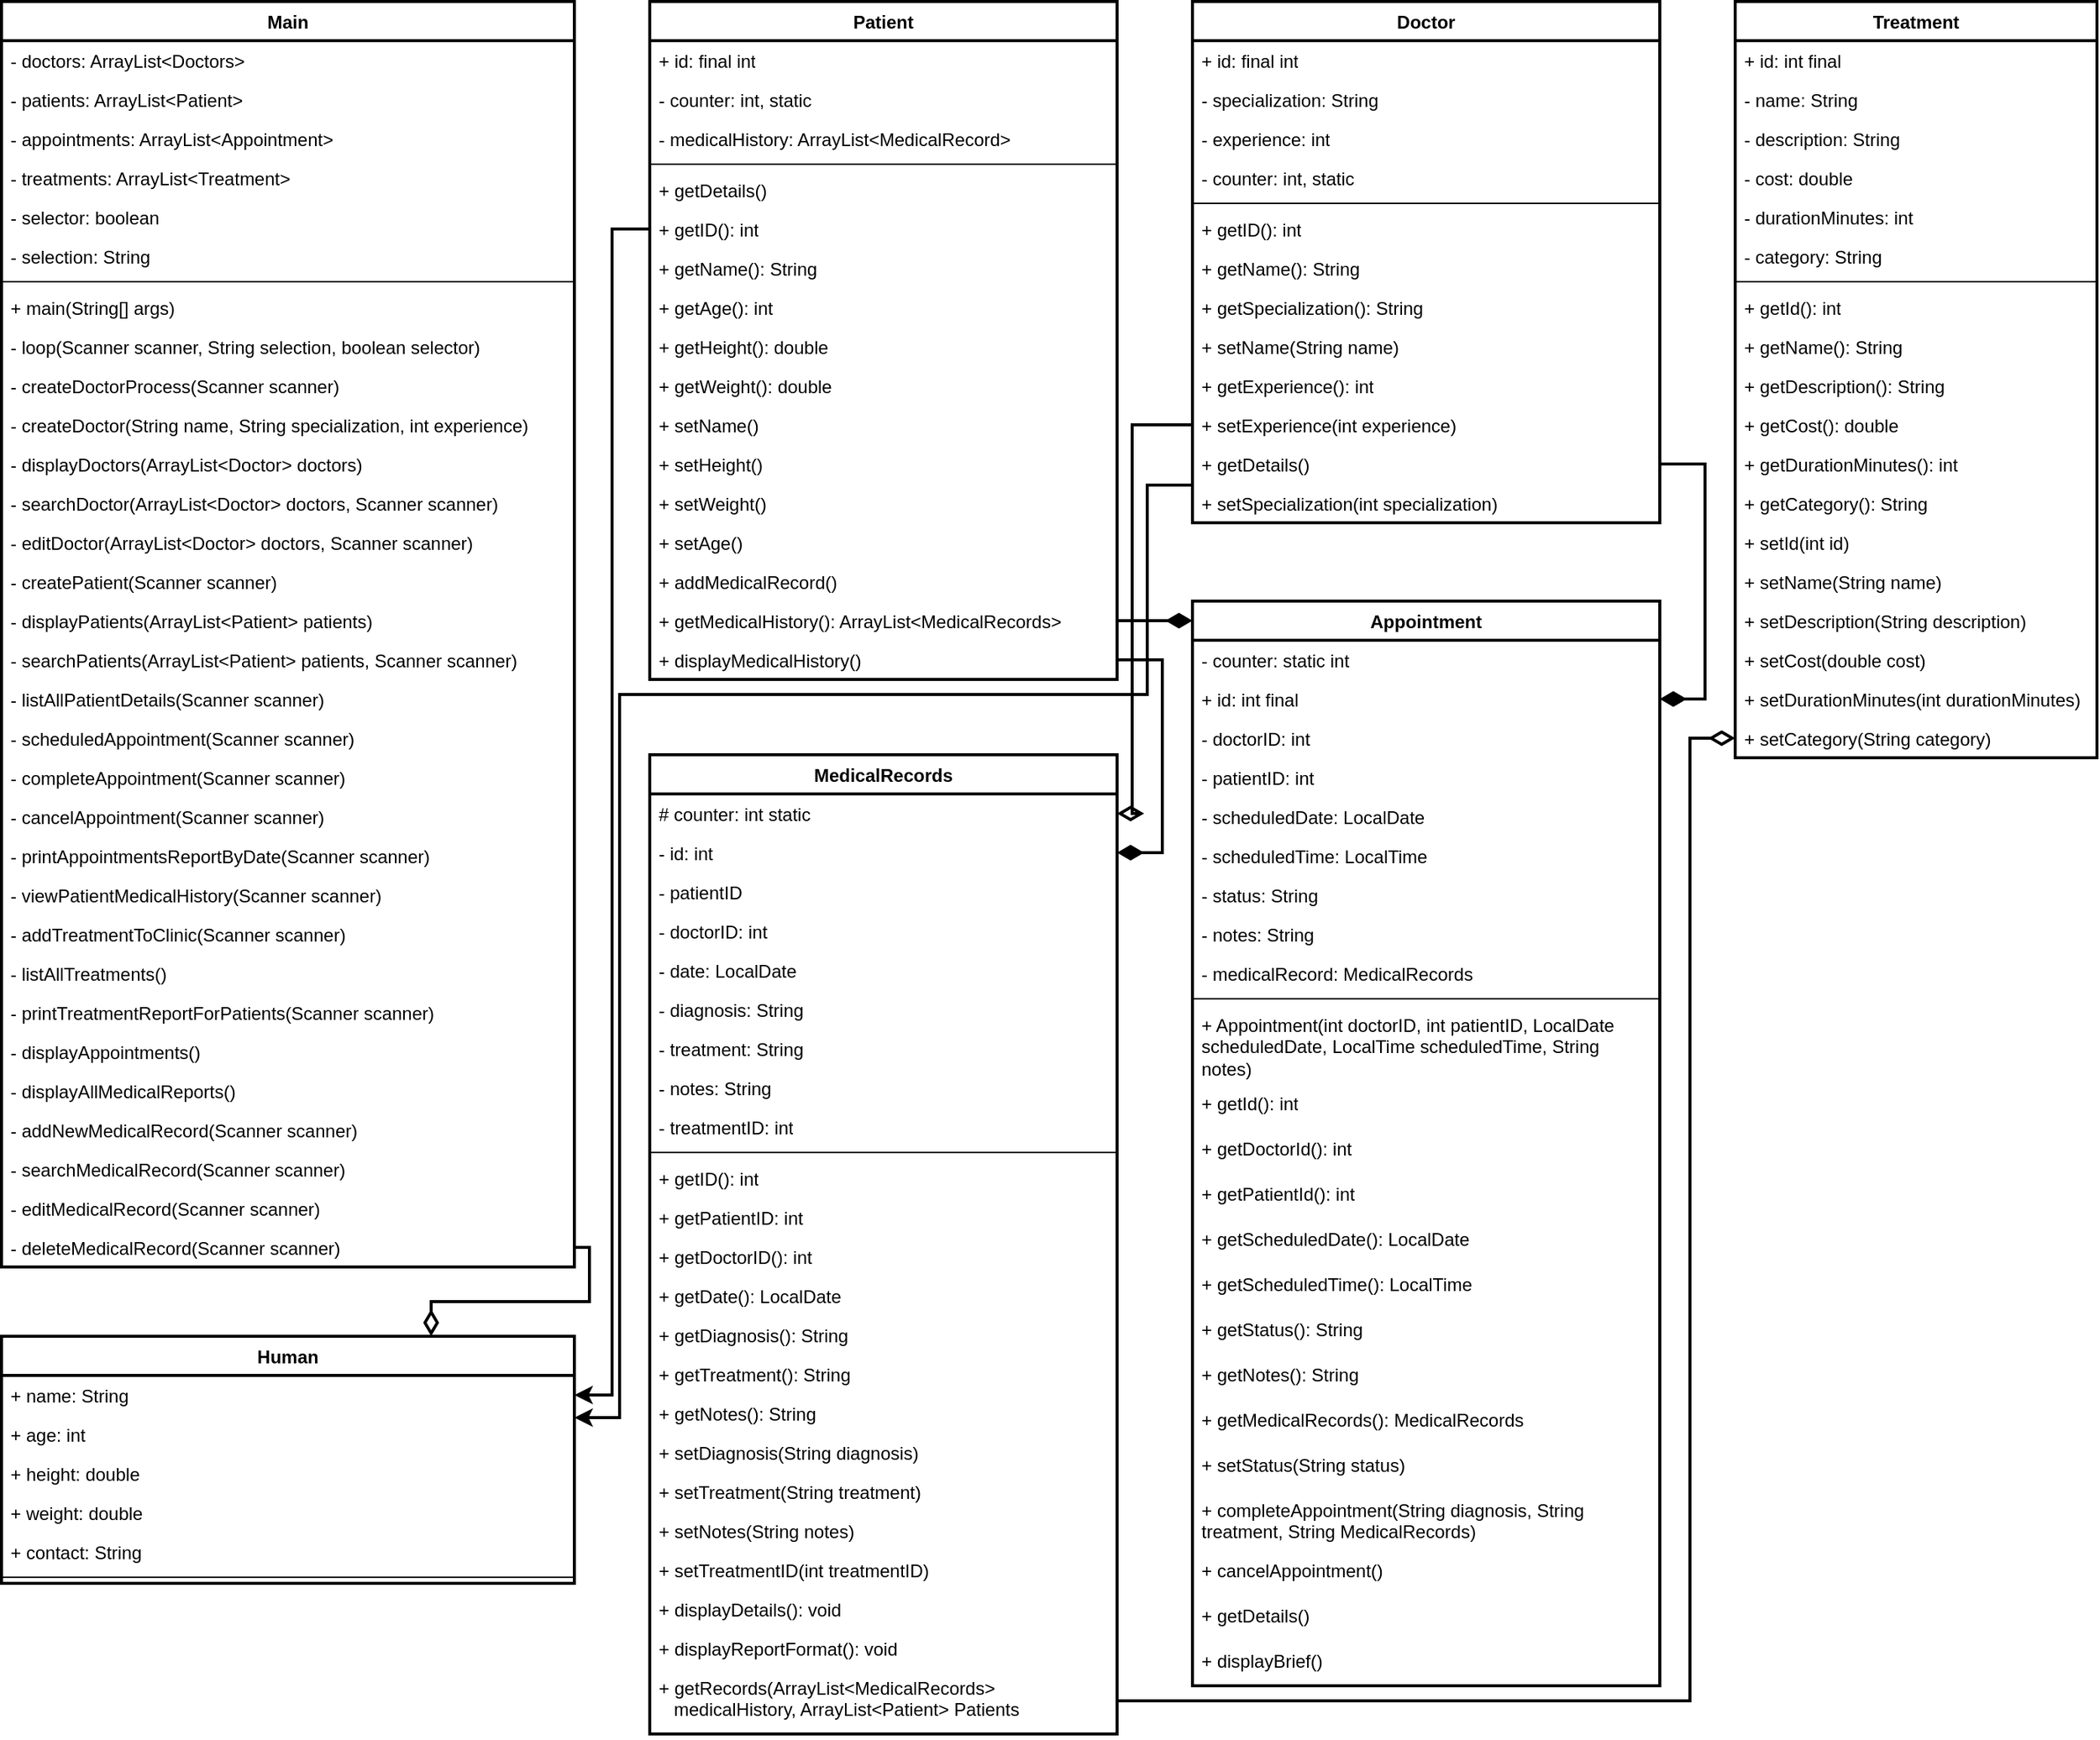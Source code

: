 <mxfile version="28.0.7">
  <diagram name="Page-1" id="2IIkAqDacqkf4X1PiKHr">
    <mxGraphModel dx="1489" dy="811" grid="1" gridSize="10" guides="1" tooltips="1" connect="1" arrows="1" fold="1" page="1" pageScale="1" pageWidth="850" pageHeight="1100" math="0" shadow="0">
      <root>
        <mxCell id="0" />
        <mxCell id="1" parent="0" />
        <mxCell id="scWR4NS5kuOlD3BmfUbe-18" style="edgeStyle=orthogonalEdgeStyle;rounded=0;orthogonalLoop=1;jettySize=auto;html=1;exitX=0.75;exitY=0;exitDx=0;exitDy=0;entryX=1;entryY=0.5;entryDx=0;entryDy=0;endArrow=none;endFill=0;startArrow=diamondThin;startFill=0;startSize=12;strokeWidth=2;" edge="1" parent="1" source="5Q3K0YC-iehawzCBBCJF-5" target="WKwEEJop6eNaG3x7nE1s-63">
          <mxGeometry relative="1" as="geometry">
            <mxPoint x="954.579" y="900" as="targetPoint" />
            <Array as="points">
              <mxPoint x="955" y="913" />
              <mxPoint x="1060" y="913" />
              <mxPoint x="1060" y="877" />
            </Array>
          </mxGeometry>
        </mxCell>
        <mxCell id="5Q3K0YC-iehawzCBBCJF-5" value="Human" style="swimlane;fontStyle=1;align=center;verticalAlign=top;childLayout=stackLayout;horizontal=1;startSize=26;horizontalStack=0;resizeParent=1;resizeParentMax=0;resizeLast=0;collapsible=1;marginBottom=0;whiteSpace=wrap;html=1;strokeWidth=2;" parent="1" vertex="1">
          <mxGeometry x="670" y="936" width="380" height="164" as="geometry" />
        </mxCell>
        <mxCell id="5Q3K0YC-iehawzCBBCJF-6" value="+ name: String" style="text;strokeColor=none;fillColor=none;align=left;verticalAlign=top;spacingLeft=4;spacingRight=4;overflow=hidden;rotatable=0;points=[[0,0.5],[1,0.5]];portConstraint=eastwest;whiteSpace=wrap;html=1;" parent="5Q3K0YC-iehawzCBBCJF-5" vertex="1">
          <mxGeometry y="26" width="380" height="26" as="geometry" />
        </mxCell>
        <mxCell id="5Q3K0YC-iehawzCBBCJF-9" value="+ age: int" style="text;strokeColor=none;fillColor=none;align=left;verticalAlign=top;spacingLeft=4;spacingRight=4;overflow=hidden;rotatable=0;points=[[0,0.5],[1,0.5]];portConstraint=eastwest;whiteSpace=wrap;html=1;" parent="5Q3K0YC-iehawzCBBCJF-5" vertex="1">
          <mxGeometry y="52" width="380" height="26" as="geometry" />
        </mxCell>
        <mxCell id="5Q3K0YC-iehawzCBBCJF-10" value="+ height: double" style="text;strokeColor=none;fillColor=none;align=left;verticalAlign=top;spacingLeft=4;spacingRight=4;overflow=hidden;rotatable=0;points=[[0,0.5],[1,0.5]];portConstraint=eastwest;whiteSpace=wrap;html=1;" parent="5Q3K0YC-iehawzCBBCJF-5" vertex="1">
          <mxGeometry y="78" width="380" height="26" as="geometry" />
        </mxCell>
        <mxCell id="5Q3K0YC-iehawzCBBCJF-11" value="+ weight: double" style="text;strokeColor=none;fillColor=none;align=left;verticalAlign=top;spacingLeft=4;spacingRight=4;overflow=hidden;rotatable=0;points=[[0,0.5],[1,0.5]];portConstraint=eastwest;whiteSpace=wrap;html=1;" parent="5Q3K0YC-iehawzCBBCJF-5" vertex="1">
          <mxGeometry y="104" width="380" height="26" as="geometry" />
        </mxCell>
        <mxCell id="5Q3K0YC-iehawzCBBCJF-12" value="+ contact: String" style="text;strokeColor=none;fillColor=none;align=left;verticalAlign=top;spacingLeft=4;spacingRight=4;overflow=hidden;rotatable=0;points=[[0,0.5],[1,0.5]];portConstraint=eastwest;whiteSpace=wrap;html=1;" parent="5Q3K0YC-iehawzCBBCJF-5" vertex="1">
          <mxGeometry y="130" width="380" height="26" as="geometry" />
        </mxCell>
        <mxCell id="5Q3K0YC-iehawzCBBCJF-7" value="" style="line;strokeWidth=1;fillColor=none;align=left;verticalAlign=middle;spacingTop=-1;spacingLeft=3;spacingRight=3;rotatable=0;labelPosition=right;points=[];portConstraint=eastwest;strokeColor=inherit;" parent="5Q3K0YC-iehawzCBBCJF-5" vertex="1">
          <mxGeometry y="156" width="380" height="8" as="geometry" />
        </mxCell>
        <mxCell id="5Q3K0YC-iehawzCBBCJF-23" value="Patient" style="swimlane;fontStyle=1;align=center;verticalAlign=top;childLayout=stackLayout;horizontal=1;startSize=26;horizontalStack=0;resizeParent=1;resizeParentMax=0;resizeLast=0;collapsible=1;marginBottom=0;whiteSpace=wrap;html=1;strokeWidth=2;" parent="1" vertex="1">
          <mxGeometry x="1100" y="50" width="310" height="450" as="geometry">
            <mxRectangle x="385" y="50" width="80" height="30" as="alternateBounds" />
          </mxGeometry>
        </mxCell>
        <mxCell id="5Q3K0YC-iehawzCBBCJF-24" value="+ id: final int" style="text;strokeColor=none;fillColor=none;align=left;verticalAlign=top;spacingLeft=4;spacingRight=4;overflow=hidden;rotatable=0;points=[[0,0.5],[1,0.5]];portConstraint=eastwest;whiteSpace=wrap;html=1;" parent="5Q3K0YC-iehawzCBBCJF-23" vertex="1">
          <mxGeometry y="26" width="310" height="26" as="geometry" />
        </mxCell>
        <mxCell id="5Q3K0YC-iehawzCBBCJF-27" value="- counter: int, static" style="text;strokeColor=none;fillColor=none;align=left;verticalAlign=top;spacingLeft=4;spacingRight=4;overflow=hidden;rotatable=0;points=[[0,0.5],[1,0.5]];portConstraint=eastwest;whiteSpace=wrap;html=1;" parent="5Q3K0YC-iehawzCBBCJF-23" vertex="1">
          <mxGeometry y="52" width="310" height="26" as="geometry" />
        </mxCell>
        <mxCell id="5Q3K0YC-iehawzCBBCJF-28" value="- medicalHistory: ArrayList&amp;lt;MedicalRecord&amp;gt;" style="text;strokeColor=none;fillColor=none;align=left;verticalAlign=top;spacingLeft=4;spacingRight=4;overflow=hidden;rotatable=0;points=[[0,0.5],[1,0.5]];portConstraint=eastwest;whiteSpace=wrap;html=1;" parent="5Q3K0YC-iehawzCBBCJF-23" vertex="1">
          <mxGeometry y="78" width="310" height="26" as="geometry" />
        </mxCell>
        <mxCell id="5Q3K0YC-iehawzCBBCJF-25" value="" style="line;strokeWidth=1;fillColor=none;align=left;verticalAlign=middle;spacingTop=-1;spacingLeft=3;spacingRight=3;rotatable=0;labelPosition=right;points=[];portConstraint=eastwest;strokeColor=inherit;" parent="5Q3K0YC-iehawzCBBCJF-23" vertex="1">
          <mxGeometry y="104" width="310" height="8" as="geometry" />
        </mxCell>
        <mxCell id="5Q3K0YC-iehawzCBBCJF-26" value="+ getDetails()" style="text;strokeColor=none;fillColor=none;align=left;verticalAlign=top;spacingLeft=4;spacingRight=4;overflow=hidden;rotatable=0;points=[[0,0.5],[1,0.5]];portConstraint=eastwest;whiteSpace=wrap;html=1;" parent="5Q3K0YC-iehawzCBBCJF-23" vertex="1">
          <mxGeometry y="112" width="310" height="26" as="geometry" />
        </mxCell>
        <mxCell id="5Q3K0YC-iehawzCBBCJF-30" value="+ getID(): int" style="text;strokeColor=none;fillColor=none;align=left;verticalAlign=top;spacingLeft=4;spacingRight=4;overflow=hidden;rotatable=0;points=[[0,0.5],[1,0.5]];portConstraint=eastwest;whiteSpace=wrap;html=1;" parent="5Q3K0YC-iehawzCBBCJF-23" vertex="1">
          <mxGeometry y="138" width="310" height="26" as="geometry" />
        </mxCell>
        <mxCell id="5Q3K0YC-iehawzCBBCJF-31" value="+ getName(): String" style="text;strokeColor=none;fillColor=none;align=left;verticalAlign=top;spacingLeft=4;spacingRight=4;overflow=hidden;rotatable=0;points=[[0,0.5],[1,0.5]];portConstraint=eastwest;whiteSpace=wrap;html=1;" parent="5Q3K0YC-iehawzCBBCJF-23" vertex="1">
          <mxGeometry y="164" width="310" height="26" as="geometry" />
        </mxCell>
        <mxCell id="5Q3K0YC-iehawzCBBCJF-32" value="+ getAge(): int" style="text;strokeColor=none;fillColor=none;align=left;verticalAlign=top;spacingLeft=4;spacingRight=4;overflow=hidden;rotatable=0;points=[[0,0.5],[1,0.5]];portConstraint=eastwest;whiteSpace=wrap;html=1;" parent="5Q3K0YC-iehawzCBBCJF-23" vertex="1">
          <mxGeometry y="190" width="310" height="26" as="geometry" />
        </mxCell>
        <mxCell id="5Q3K0YC-iehawzCBBCJF-33" value="+ getHeight(): double" style="text;strokeColor=none;fillColor=none;align=left;verticalAlign=top;spacingLeft=4;spacingRight=4;overflow=hidden;rotatable=0;points=[[0,0.5],[1,0.5]];portConstraint=eastwest;whiteSpace=wrap;html=1;" parent="5Q3K0YC-iehawzCBBCJF-23" vertex="1">
          <mxGeometry y="216" width="310" height="26" as="geometry" />
        </mxCell>
        <mxCell id="5Q3K0YC-iehawzCBBCJF-34" value="+ getWeight(): double" style="text;strokeColor=none;fillColor=none;align=left;verticalAlign=top;spacingLeft=4;spacingRight=4;overflow=hidden;rotatable=0;points=[[0,0.5],[1,0.5]];portConstraint=eastwest;whiteSpace=wrap;html=1;" parent="5Q3K0YC-iehawzCBBCJF-23" vertex="1">
          <mxGeometry y="242" width="310" height="26" as="geometry" />
        </mxCell>
        <mxCell id="5Q3K0YC-iehawzCBBCJF-35" value="+ setName()" style="text;strokeColor=none;fillColor=none;align=left;verticalAlign=top;spacingLeft=4;spacingRight=4;overflow=hidden;rotatable=0;points=[[0,0.5],[1,0.5]];portConstraint=eastwest;whiteSpace=wrap;html=1;" parent="5Q3K0YC-iehawzCBBCJF-23" vertex="1">
          <mxGeometry y="268" width="310" height="26" as="geometry" />
        </mxCell>
        <mxCell id="5Q3K0YC-iehawzCBBCJF-36" value="+ setHeight()" style="text;strokeColor=none;fillColor=none;align=left;verticalAlign=top;spacingLeft=4;spacingRight=4;overflow=hidden;rotatable=0;points=[[0,0.5],[1,0.5]];portConstraint=eastwest;whiteSpace=wrap;html=1;" parent="5Q3K0YC-iehawzCBBCJF-23" vertex="1">
          <mxGeometry y="294" width="310" height="26" as="geometry" />
        </mxCell>
        <mxCell id="5Q3K0YC-iehawzCBBCJF-37" value="+ setWeight()" style="text;strokeColor=none;fillColor=none;align=left;verticalAlign=top;spacingLeft=4;spacingRight=4;overflow=hidden;rotatable=0;points=[[0,0.5],[1,0.5]];portConstraint=eastwest;whiteSpace=wrap;html=1;" parent="5Q3K0YC-iehawzCBBCJF-23" vertex="1">
          <mxGeometry y="320" width="310" height="26" as="geometry" />
        </mxCell>
        <mxCell id="5Q3K0YC-iehawzCBBCJF-38" value="+ setAge()" style="text;strokeColor=none;fillColor=none;align=left;verticalAlign=top;spacingLeft=4;spacingRight=4;overflow=hidden;rotatable=0;points=[[0,0.5],[1,0.5]];portConstraint=eastwest;whiteSpace=wrap;html=1;" parent="5Q3K0YC-iehawzCBBCJF-23" vertex="1">
          <mxGeometry y="346" width="310" height="26" as="geometry" />
        </mxCell>
        <mxCell id="5Q3K0YC-iehawzCBBCJF-39" value="+ addMedicalRecord()" style="text;strokeColor=none;fillColor=none;align=left;verticalAlign=top;spacingLeft=4;spacingRight=4;overflow=hidden;rotatable=0;points=[[0,0.5],[1,0.5]];portConstraint=eastwest;whiteSpace=wrap;html=1;" parent="5Q3K0YC-iehawzCBBCJF-23" vertex="1">
          <mxGeometry y="372" width="310" height="26" as="geometry" />
        </mxCell>
        <mxCell id="5Q3K0YC-iehawzCBBCJF-40" value="+ getMedicalHistory(): ArrayList&amp;lt;MedicalRecords&amp;gt;" style="text;strokeColor=none;fillColor=none;align=left;verticalAlign=top;spacingLeft=4;spacingRight=4;overflow=hidden;rotatable=0;points=[[0,0.5],[1,0.5]];portConstraint=eastwest;whiteSpace=wrap;html=1;" parent="5Q3K0YC-iehawzCBBCJF-23" vertex="1">
          <mxGeometry y="398" width="310" height="26" as="geometry" />
        </mxCell>
        <mxCell id="5Q3K0YC-iehawzCBBCJF-41" value="+ displayMedicalHistory()" style="text;strokeColor=none;fillColor=none;align=left;verticalAlign=top;spacingLeft=4;spacingRight=4;overflow=hidden;rotatable=0;points=[[0,0.5],[1,0.5]];portConstraint=eastwest;whiteSpace=wrap;html=1;" parent="5Q3K0YC-iehawzCBBCJF-23" vertex="1">
          <mxGeometry y="424" width="310" height="26" as="geometry" />
        </mxCell>
        <mxCell id="5Q3K0YC-iehawzCBBCJF-47" value="Treatment" style="swimlane;fontStyle=1;align=center;verticalAlign=top;childLayout=stackLayout;horizontal=1;startSize=26;horizontalStack=0;resizeParent=1;resizeParentMax=0;resizeLast=0;collapsible=1;marginBottom=0;whiteSpace=wrap;html=1;strokeWidth=2;" parent="1" vertex="1">
          <mxGeometry x="1820" y="50" width="240" height="502" as="geometry" />
        </mxCell>
        <mxCell id="5Q3K0YC-iehawzCBBCJF-48" value="+ id: int final" style="text;strokeColor=none;fillColor=none;align=left;verticalAlign=top;spacingLeft=4;spacingRight=4;overflow=hidden;rotatable=0;points=[[0,0.5],[1,0.5]];portConstraint=eastwest;whiteSpace=wrap;html=1;" parent="5Q3K0YC-iehawzCBBCJF-47" vertex="1">
          <mxGeometry y="26" width="240" height="26" as="geometry" />
        </mxCell>
        <mxCell id="5Q3K0YC-iehawzCBBCJF-51" value="- name: String" style="text;strokeColor=none;fillColor=none;align=left;verticalAlign=top;spacingLeft=4;spacingRight=4;overflow=hidden;rotatable=0;points=[[0,0.5],[1,0.5]];portConstraint=eastwest;whiteSpace=wrap;html=1;" parent="5Q3K0YC-iehawzCBBCJF-47" vertex="1">
          <mxGeometry y="52" width="240" height="26" as="geometry" />
        </mxCell>
        <mxCell id="5Q3K0YC-iehawzCBBCJF-52" value="- description: String" style="text;strokeColor=none;fillColor=none;align=left;verticalAlign=top;spacingLeft=4;spacingRight=4;overflow=hidden;rotatable=0;points=[[0,0.5],[1,0.5]];portConstraint=eastwest;whiteSpace=wrap;html=1;" parent="5Q3K0YC-iehawzCBBCJF-47" vertex="1">
          <mxGeometry y="78" width="240" height="26" as="geometry" />
        </mxCell>
        <mxCell id="5Q3K0YC-iehawzCBBCJF-53" value="- cost: double" style="text;strokeColor=none;fillColor=none;align=left;verticalAlign=top;spacingLeft=4;spacingRight=4;overflow=hidden;rotatable=0;points=[[0,0.5],[1,0.5]];portConstraint=eastwest;whiteSpace=wrap;html=1;" parent="5Q3K0YC-iehawzCBBCJF-47" vertex="1">
          <mxGeometry y="104" width="240" height="26" as="geometry" />
        </mxCell>
        <mxCell id="5Q3K0YC-iehawzCBBCJF-54" value="- durationMinutes: int" style="text;strokeColor=none;fillColor=none;align=left;verticalAlign=top;spacingLeft=4;spacingRight=4;overflow=hidden;rotatable=0;points=[[0,0.5],[1,0.5]];portConstraint=eastwest;whiteSpace=wrap;html=1;" parent="5Q3K0YC-iehawzCBBCJF-47" vertex="1">
          <mxGeometry y="130" width="240" height="26" as="geometry" />
        </mxCell>
        <mxCell id="5Q3K0YC-iehawzCBBCJF-55" value="- category: String" style="text;strokeColor=none;fillColor=none;align=left;verticalAlign=top;spacingLeft=4;spacingRight=4;overflow=hidden;rotatable=0;points=[[0,0.5],[1,0.5]];portConstraint=eastwest;whiteSpace=wrap;html=1;" parent="5Q3K0YC-iehawzCBBCJF-47" vertex="1">
          <mxGeometry y="156" width="240" height="26" as="geometry" />
        </mxCell>
        <mxCell id="5Q3K0YC-iehawzCBBCJF-49" value="" style="line;strokeWidth=1;fillColor=none;align=left;verticalAlign=middle;spacingTop=-1;spacingLeft=3;spacingRight=3;rotatable=0;labelPosition=right;points=[];portConstraint=eastwest;strokeColor=inherit;" parent="5Q3K0YC-iehawzCBBCJF-47" vertex="1">
          <mxGeometry y="182" width="240" height="8" as="geometry" />
        </mxCell>
        <mxCell id="5Q3K0YC-iehawzCBBCJF-50" value="+ getId(): int" style="text;strokeColor=none;fillColor=none;align=left;verticalAlign=top;spacingLeft=4;spacingRight=4;overflow=hidden;rotatable=0;points=[[0,0.5],[1,0.5]];portConstraint=eastwest;whiteSpace=wrap;html=1;" parent="5Q3K0YC-iehawzCBBCJF-47" vertex="1">
          <mxGeometry y="190" width="240" height="26" as="geometry" />
        </mxCell>
        <mxCell id="dHJXiVCDqJ1T62AhZlCX-1" value="+ getName(): String" style="text;strokeColor=none;fillColor=none;align=left;verticalAlign=top;spacingLeft=4;spacingRight=4;overflow=hidden;rotatable=0;points=[[0,0.5],[1,0.5]];portConstraint=eastwest;whiteSpace=wrap;html=1;" parent="5Q3K0YC-iehawzCBBCJF-47" vertex="1">
          <mxGeometry y="216" width="240" height="26" as="geometry" />
        </mxCell>
        <mxCell id="dHJXiVCDqJ1T62AhZlCX-2" value="+ getDescription(): String" style="text;strokeColor=none;fillColor=none;align=left;verticalAlign=top;spacingLeft=4;spacingRight=4;overflow=hidden;rotatable=0;points=[[0,0.5],[1,0.5]];portConstraint=eastwest;whiteSpace=wrap;html=1;" parent="5Q3K0YC-iehawzCBBCJF-47" vertex="1">
          <mxGeometry y="242" width="240" height="26" as="geometry" />
        </mxCell>
        <mxCell id="dHJXiVCDqJ1T62AhZlCX-3" value="+ getCost(): double" style="text;strokeColor=none;fillColor=none;align=left;verticalAlign=top;spacingLeft=4;spacingRight=4;overflow=hidden;rotatable=0;points=[[0,0.5],[1,0.5]];portConstraint=eastwest;whiteSpace=wrap;html=1;" parent="5Q3K0YC-iehawzCBBCJF-47" vertex="1">
          <mxGeometry y="268" width="240" height="26" as="geometry" />
        </mxCell>
        <mxCell id="dHJXiVCDqJ1T62AhZlCX-4" value="+ getDurationMinutes(): int" style="text;strokeColor=none;fillColor=none;align=left;verticalAlign=top;spacingLeft=4;spacingRight=4;overflow=hidden;rotatable=0;points=[[0,0.5],[1,0.5]];portConstraint=eastwest;whiteSpace=wrap;html=1;" parent="5Q3K0YC-iehawzCBBCJF-47" vertex="1">
          <mxGeometry y="294" width="240" height="26" as="geometry" />
        </mxCell>
        <mxCell id="dHJXiVCDqJ1T62AhZlCX-5" value="+ getCategory(): String" style="text;strokeColor=none;fillColor=none;align=left;verticalAlign=top;spacingLeft=4;spacingRight=4;overflow=hidden;rotatable=0;points=[[0,0.5],[1,0.5]];portConstraint=eastwest;whiteSpace=wrap;html=1;" parent="5Q3K0YC-iehawzCBBCJF-47" vertex="1">
          <mxGeometry y="320" width="240" height="26" as="geometry" />
        </mxCell>
        <mxCell id="dHJXiVCDqJ1T62AhZlCX-8" value="+ setId(int id)" style="text;strokeColor=none;fillColor=none;align=left;verticalAlign=top;spacingLeft=4;spacingRight=4;overflow=hidden;rotatable=0;points=[[0,0.5],[1,0.5]];portConstraint=eastwest;whiteSpace=wrap;html=1;" parent="5Q3K0YC-iehawzCBBCJF-47" vertex="1">
          <mxGeometry y="346" width="240" height="26" as="geometry" />
        </mxCell>
        <mxCell id="dHJXiVCDqJ1T62AhZlCX-30" value="+ setName(String name)" style="text;strokeColor=none;fillColor=none;align=left;verticalAlign=top;spacingLeft=4;spacingRight=4;overflow=hidden;rotatable=0;points=[[0,0.5],[1,0.5]];portConstraint=eastwest;whiteSpace=wrap;html=1;" parent="5Q3K0YC-iehawzCBBCJF-47" vertex="1">
          <mxGeometry y="372" width="240" height="26" as="geometry" />
        </mxCell>
        <mxCell id="dHJXiVCDqJ1T62AhZlCX-31" value="+ setDescription(String description)" style="text;strokeColor=none;fillColor=none;align=left;verticalAlign=top;spacingLeft=4;spacingRight=4;overflow=hidden;rotatable=0;points=[[0,0.5],[1,0.5]];portConstraint=eastwest;whiteSpace=wrap;html=1;" parent="5Q3K0YC-iehawzCBBCJF-47" vertex="1">
          <mxGeometry y="398" width="240" height="26" as="geometry" />
        </mxCell>
        <mxCell id="dHJXiVCDqJ1T62AhZlCX-32" value="+ setCost(double cost)" style="text;strokeColor=none;fillColor=none;align=left;verticalAlign=top;spacingLeft=4;spacingRight=4;overflow=hidden;rotatable=0;points=[[0,0.5],[1,0.5]];portConstraint=eastwest;whiteSpace=wrap;html=1;" parent="5Q3K0YC-iehawzCBBCJF-47" vertex="1">
          <mxGeometry y="424" width="240" height="26" as="geometry" />
        </mxCell>
        <mxCell id="dHJXiVCDqJ1T62AhZlCX-33" value="+ setDurationMinutes(int durationMinutes)" style="text;strokeColor=none;fillColor=none;align=left;verticalAlign=top;spacingLeft=4;spacingRight=4;overflow=hidden;rotatable=0;points=[[0,0.5],[1,0.5]];portConstraint=eastwest;whiteSpace=wrap;html=1;" parent="5Q3K0YC-iehawzCBBCJF-47" vertex="1">
          <mxGeometry y="450" width="240" height="26" as="geometry" />
        </mxCell>
        <mxCell id="dHJXiVCDqJ1T62AhZlCX-34" value="+ setCategory(String category)" style="text;strokeColor=none;fillColor=none;align=left;verticalAlign=top;spacingLeft=4;spacingRight=4;overflow=hidden;rotatable=0;points=[[0,0.5],[1,0.5]];portConstraint=eastwest;whiteSpace=wrap;html=1;" parent="5Q3K0YC-iehawzCBBCJF-47" vertex="1">
          <mxGeometry y="476" width="240" height="26" as="geometry" />
        </mxCell>
        <mxCell id="dHJXiVCDqJ1T62AhZlCX-15" value="Doctor" style="swimlane;fontStyle=1;align=center;verticalAlign=top;childLayout=stackLayout;horizontal=1;startSize=26;horizontalStack=0;resizeParent=1;resizeParentMax=0;resizeLast=0;collapsible=1;marginBottom=0;whiteSpace=wrap;html=1;strokeWidth=2;" parent="1" vertex="1">
          <mxGeometry x="1460" y="50" width="310" height="346" as="geometry" />
        </mxCell>
        <mxCell id="dHJXiVCDqJ1T62AhZlCX-16" value="+ id: final int" style="text;strokeColor=none;fillColor=none;align=left;verticalAlign=top;spacingLeft=4;spacingRight=4;overflow=hidden;rotatable=0;points=[[0,0.5],[1,0.5]];portConstraint=eastwest;whiteSpace=wrap;html=1;" parent="dHJXiVCDqJ1T62AhZlCX-15" vertex="1">
          <mxGeometry y="26" width="310" height="26" as="geometry" />
        </mxCell>
        <mxCell id="dHJXiVCDqJ1T62AhZlCX-17" value="- specialization: String" style="text;strokeColor=none;fillColor=none;align=left;verticalAlign=top;spacingLeft=4;spacingRight=4;overflow=hidden;rotatable=0;points=[[0,0.5],[1,0.5]];portConstraint=eastwest;whiteSpace=wrap;html=1;" parent="dHJXiVCDqJ1T62AhZlCX-15" vertex="1">
          <mxGeometry y="52" width="310" height="26" as="geometry" />
        </mxCell>
        <mxCell id="dHJXiVCDqJ1T62AhZlCX-18" value="- experience: int" style="text;strokeColor=none;fillColor=none;align=left;verticalAlign=top;spacingLeft=4;spacingRight=4;overflow=hidden;rotatable=0;points=[[0,0.5],[1,0.5]];portConstraint=eastwest;whiteSpace=wrap;html=1;" parent="dHJXiVCDqJ1T62AhZlCX-15" vertex="1">
          <mxGeometry y="78" width="310" height="26" as="geometry" />
        </mxCell>
        <mxCell id="dHJXiVCDqJ1T62AhZlCX-19" value="- counter: int, static" style="text;strokeColor=none;fillColor=none;align=left;verticalAlign=top;spacingLeft=4;spacingRight=4;overflow=hidden;rotatable=0;points=[[0,0.5],[1,0.5]];portConstraint=eastwest;whiteSpace=wrap;html=1;" parent="dHJXiVCDqJ1T62AhZlCX-15" vertex="1">
          <mxGeometry y="104" width="310" height="26" as="geometry" />
        </mxCell>
        <mxCell id="dHJXiVCDqJ1T62AhZlCX-20" value="" style="line;strokeWidth=1;fillColor=none;align=left;verticalAlign=middle;spacingTop=-1;spacingLeft=3;spacingRight=3;rotatable=0;labelPosition=right;points=[];portConstraint=eastwest;strokeColor=inherit;" parent="dHJXiVCDqJ1T62AhZlCX-15" vertex="1">
          <mxGeometry y="130" width="310" height="8" as="geometry" />
        </mxCell>
        <mxCell id="dHJXiVCDqJ1T62AhZlCX-21" value="+ getID(): int" style="text;strokeColor=none;fillColor=none;align=left;verticalAlign=top;spacingLeft=4;spacingRight=4;overflow=hidden;rotatable=0;points=[[0,0.5],[1,0.5]];portConstraint=eastwest;whiteSpace=wrap;html=1;" parent="dHJXiVCDqJ1T62AhZlCX-15" vertex="1">
          <mxGeometry y="138" width="310" height="26" as="geometry" />
        </mxCell>
        <mxCell id="dHJXiVCDqJ1T62AhZlCX-22" value="+ getName(): String" style="text;strokeColor=none;fillColor=none;align=left;verticalAlign=top;spacingLeft=4;spacingRight=4;overflow=hidden;rotatable=0;points=[[0,0.5],[1,0.5]];portConstraint=eastwest;whiteSpace=wrap;html=1;" parent="dHJXiVCDqJ1T62AhZlCX-15" vertex="1">
          <mxGeometry y="164" width="310" height="26" as="geometry" />
        </mxCell>
        <mxCell id="dHJXiVCDqJ1T62AhZlCX-23" value="+ getSpecialization(): String" style="text;strokeColor=none;fillColor=none;align=left;verticalAlign=top;spacingLeft=4;spacingRight=4;overflow=hidden;rotatable=0;points=[[0,0.5],[1,0.5]];portConstraint=eastwest;whiteSpace=wrap;html=1;" parent="dHJXiVCDqJ1T62AhZlCX-15" vertex="1">
          <mxGeometry y="190" width="310" height="26" as="geometry" />
        </mxCell>
        <mxCell id="dHJXiVCDqJ1T62AhZlCX-24" value="+ setName(String name)" style="text;strokeColor=none;fillColor=none;align=left;verticalAlign=top;spacingLeft=4;spacingRight=4;overflow=hidden;rotatable=0;points=[[0,0.5],[1,0.5]];portConstraint=eastwest;whiteSpace=wrap;html=1;" parent="dHJXiVCDqJ1T62AhZlCX-15" vertex="1">
          <mxGeometry y="216" width="310" height="26" as="geometry" />
        </mxCell>
        <mxCell id="dHJXiVCDqJ1T62AhZlCX-25" value="+ getExperience(): int" style="text;strokeColor=none;fillColor=none;align=left;verticalAlign=top;spacingLeft=4;spacingRight=4;overflow=hidden;rotatable=0;points=[[0,0.5],[1,0.5]];portConstraint=eastwest;whiteSpace=wrap;html=1;" parent="dHJXiVCDqJ1T62AhZlCX-15" vertex="1">
          <mxGeometry y="242" width="310" height="26" as="geometry" />
        </mxCell>
        <mxCell id="dHJXiVCDqJ1T62AhZlCX-26" value="+ setExperience(int experience)" style="text;strokeColor=none;fillColor=none;align=left;verticalAlign=top;spacingLeft=4;spacingRight=4;overflow=hidden;rotatable=0;points=[[0,0.5],[1,0.5]];portConstraint=eastwest;whiteSpace=wrap;html=1;" parent="dHJXiVCDqJ1T62AhZlCX-15" vertex="1">
          <mxGeometry y="268" width="310" height="26" as="geometry" />
        </mxCell>
        <mxCell id="dHJXiVCDqJ1T62AhZlCX-27" value="+ getDetails()" style="text;strokeColor=none;fillColor=none;align=left;verticalAlign=top;spacingLeft=4;spacingRight=4;overflow=hidden;rotatable=0;points=[[0,0.5],[1,0.5]];portConstraint=eastwest;whiteSpace=wrap;html=1;" parent="dHJXiVCDqJ1T62AhZlCX-15" vertex="1">
          <mxGeometry y="294" width="310" height="26" as="geometry" />
        </mxCell>
        <mxCell id="dHJXiVCDqJ1T62AhZlCX-29" value="+ setSpecialization(int specialization)" style="text;strokeColor=none;fillColor=none;align=left;verticalAlign=top;spacingLeft=4;spacingRight=4;overflow=hidden;rotatable=0;points=[[0,0.5],[1,0.5]];portConstraint=eastwest;whiteSpace=wrap;html=1;" parent="dHJXiVCDqJ1T62AhZlCX-15" vertex="1">
          <mxGeometry y="320" width="310" height="26" as="geometry" />
        </mxCell>
        <mxCell id="dHJXiVCDqJ1T62AhZlCX-35" value="MedicalRecords" style="swimlane;fontStyle=1;align=center;verticalAlign=top;childLayout=stackLayout;horizontal=1;startSize=26;horizontalStack=0;resizeParent=1;resizeParentMax=0;resizeLast=0;collapsible=1;marginBottom=0;whiteSpace=wrap;html=1;strokeWidth=2;" parent="1" vertex="1">
          <mxGeometry x="1100" y="550" width="310" height="650" as="geometry" />
        </mxCell>
        <mxCell id="dHJXiVCDqJ1T62AhZlCX-36" value="# counter: int static" style="text;strokeColor=none;fillColor=none;align=left;verticalAlign=top;spacingLeft=4;spacingRight=4;overflow=hidden;rotatable=0;points=[[0,0.5],[1,0.5]];portConstraint=eastwest;whiteSpace=wrap;html=1;" parent="dHJXiVCDqJ1T62AhZlCX-35" vertex="1">
          <mxGeometry y="26" width="310" height="26" as="geometry" />
        </mxCell>
        <mxCell id="dHJXiVCDqJ1T62AhZlCX-39" value="- id: int" style="text;strokeColor=none;fillColor=none;align=left;verticalAlign=top;spacingLeft=4;spacingRight=4;overflow=hidden;rotatable=0;points=[[0,0.5],[1,0.5]];portConstraint=eastwest;whiteSpace=wrap;html=1;" parent="dHJXiVCDqJ1T62AhZlCX-35" vertex="1">
          <mxGeometry y="52" width="310" height="26" as="geometry" />
        </mxCell>
        <mxCell id="dHJXiVCDqJ1T62AhZlCX-40" value="- patientID" style="text;strokeColor=none;fillColor=none;align=left;verticalAlign=top;spacingLeft=4;spacingRight=4;overflow=hidden;rotatable=0;points=[[0,0.5],[1,0.5]];portConstraint=eastwest;whiteSpace=wrap;html=1;" parent="dHJXiVCDqJ1T62AhZlCX-35" vertex="1">
          <mxGeometry y="78" width="310" height="26" as="geometry" />
        </mxCell>
        <mxCell id="dHJXiVCDqJ1T62AhZlCX-41" value="- doctorID: int" style="text;strokeColor=none;fillColor=none;align=left;verticalAlign=top;spacingLeft=4;spacingRight=4;overflow=hidden;rotatable=0;points=[[0,0.5],[1,0.5]];portConstraint=eastwest;whiteSpace=wrap;html=1;" parent="dHJXiVCDqJ1T62AhZlCX-35" vertex="1">
          <mxGeometry y="104" width="310" height="26" as="geometry" />
        </mxCell>
        <mxCell id="dHJXiVCDqJ1T62AhZlCX-42" value="- date: LocalDate" style="text;strokeColor=none;fillColor=none;align=left;verticalAlign=top;spacingLeft=4;spacingRight=4;overflow=hidden;rotatable=0;points=[[0,0.5],[1,0.5]];portConstraint=eastwest;whiteSpace=wrap;html=1;" parent="dHJXiVCDqJ1T62AhZlCX-35" vertex="1">
          <mxGeometry y="130" width="310" height="26" as="geometry" />
        </mxCell>
        <mxCell id="dHJXiVCDqJ1T62AhZlCX-43" value="- diagnosis: String" style="text;strokeColor=none;fillColor=none;align=left;verticalAlign=top;spacingLeft=4;spacingRight=4;overflow=hidden;rotatable=0;points=[[0,0.5],[1,0.5]];portConstraint=eastwest;whiteSpace=wrap;html=1;" parent="dHJXiVCDqJ1T62AhZlCX-35" vertex="1">
          <mxGeometry y="156" width="310" height="26" as="geometry" />
        </mxCell>
        <mxCell id="dHJXiVCDqJ1T62AhZlCX-44" value="- treatment: String" style="text;strokeColor=none;fillColor=none;align=left;verticalAlign=top;spacingLeft=4;spacingRight=4;overflow=hidden;rotatable=0;points=[[0,0.5],[1,0.5]];portConstraint=eastwest;whiteSpace=wrap;html=1;" parent="dHJXiVCDqJ1T62AhZlCX-35" vertex="1">
          <mxGeometry y="182" width="310" height="26" as="geometry" />
        </mxCell>
        <mxCell id="dHJXiVCDqJ1T62AhZlCX-45" value="- notes: String" style="text;strokeColor=none;fillColor=none;align=left;verticalAlign=top;spacingLeft=4;spacingRight=4;overflow=hidden;rotatable=0;points=[[0,0.5],[1,0.5]];portConstraint=eastwest;whiteSpace=wrap;html=1;" parent="dHJXiVCDqJ1T62AhZlCX-35" vertex="1">
          <mxGeometry y="208" width="310" height="26" as="geometry" />
        </mxCell>
        <mxCell id="dHJXiVCDqJ1T62AhZlCX-46" value="- treatmentID: int" style="text;strokeColor=none;fillColor=none;align=left;verticalAlign=top;spacingLeft=4;spacingRight=4;overflow=hidden;rotatable=0;points=[[0,0.5],[1,0.5]];portConstraint=eastwest;whiteSpace=wrap;html=1;" parent="dHJXiVCDqJ1T62AhZlCX-35" vertex="1">
          <mxGeometry y="234" width="310" height="26" as="geometry" />
        </mxCell>
        <mxCell id="dHJXiVCDqJ1T62AhZlCX-37" value="" style="line;strokeWidth=1;fillColor=none;align=left;verticalAlign=middle;spacingTop=-1;spacingLeft=3;spacingRight=3;rotatable=0;labelPosition=right;points=[];portConstraint=eastwest;strokeColor=inherit;" parent="dHJXiVCDqJ1T62AhZlCX-35" vertex="1">
          <mxGeometry y="260" width="310" height="8" as="geometry" />
        </mxCell>
        <mxCell id="dHJXiVCDqJ1T62AhZlCX-38" value="+ getID(): int" style="text;strokeColor=none;fillColor=none;align=left;verticalAlign=top;spacingLeft=4;spacingRight=4;overflow=hidden;rotatable=0;points=[[0,0.5],[1,0.5]];portConstraint=eastwest;whiteSpace=wrap;html=1;" parent="dHJXiVCDqJ1T62AhZlCX-35" vertex="1">
          <mxGeometry y="268" width="310" height="26" as="geometry" />
        </mxCell>
        <mxCell id="dHJXiVCDqJ1T62AhZlCX-47" value="+ getPatientID: int" style="text;strokeColor=none;fillColor=none;align=left;verticalAlign=top;spacingLeft=4;spacingRight=4;overflow=hidden;rotatable=0;points=[[0,0.5],[1,0.5]];portConstraint=eastwest;whiteSpace=wrap;html=1;" parent="dHJXiVCDqJ1T62AhZlCX-35" vertex="1">
          <mxGeometry y="294" width="310" height="26" as="geometry" />
        </mxCell>
        <mxCell id="dHJXiVCDqJ1T62AhZlCX-48" value="+ getDoctorID(): int" style="text;strokeColor=none;fillColor=none;align=left;verticalAlign=top;spacingLeft=4;spacingRight=4;overflow=hidden;rotatable=0;points=[[0,0.5],[1,0.5]];portConstraint=eastwest;whiteSpace=wrap;html=1;" parent="dHJXiVCDqJ1T62AhZlCX-35" vertex="1">
          <mxGeometry y="320" width="310" height="26" as="geometry" />
        </mxCell>
        <mxCell id="dHJXiVCDqJ1T62AhZlCX-49" value="+ getDate(): LocalDate" style="text;strokeColor=none;fillColor=none;align=left;verticalAlign=top;spacingLeft=4;spacingRight=4;overflow=hidden;rotatable=0;points=[[0,0.5],[1,0.5]];portConstraint=eastwest;whiteSpace=wrap;html=1;" parent="dHJXiVCDqJ1T62AhZlCX-35" vertex="1">
          <mxGeometry y="346" width="310" height="26" as="geometry" />
        </mxCell>
        <mxCell id="dHJXiVCDqJ1T62AhZlCX-50" value="+ getDiagnosis(): String" style="text;strokeColor=none;fillColor=none;align=left;verticalAlign=top;spacingLeft=4;spacingRight=4;overflow=hidden;rotatable=0;points=[[0,0.5],[1,0.5]];portConstraint=eastwest;whiteSpace=wrap;html=1;" parent="dHJXiVCDqJ1T62AhZlCX-35" vertex="1">
          <mxGeometry y="372" width="310" height="26" as="geometry" />
        </mxCell>
        <mxCell id="dHJXiVCDqJ1T62AhZlCX-51" value="+ getTreatment(): String" style="text;strokeColor=none;fillColor=none;align=left;verticalAlign=top;spacingLeft=4;spacingRight=4;overflow=hidden;rotatable=0;points=[[0,0.5],[1,0.5]];portConstraint=eastwest;whiteSpace=wrap;html=1;" parent="dHJXiVCDqJ1T62AhZlCX-35" vertex="1">
          <mxGeometry y="398" width="310" height="26" as="geometry" />
        </mxCell>
        <mxCell id="dHJXiVCDqJ1T62AhZlCX-52" value="+ getNotes(): String" style="text;strokeColor=none;fillColor=none;align=left;verticalAlign=top;spacingLeft=4;spacingRight=4;overflow=hidden;rotatable=0;points=[[0,0.5],[1,0.5]];portConstraint=eastwest;whiteSpace=wrap;html=1;" parent="dHJXiVCDqJ1T62AhZlCX-35" vertex="1">
          <mxGeometry y="424" width="310" height="26" as="geometry" />
        </mxCell>
        <mxCell id="dHJXiVCDqJ1T62AhZlCX-53" value="+ setDiagnosis(String diagnosis)" style="text;strokeColor=none;fillColor=none;align=left;verticalAlign=top;spacingLeft=4;spacingRight=4;overflow=hidden;rotatable=0;points=[[0,0.5],[1,0.5]];portConstraint=eastwest;whiteSpace=wrap;html=1;" parent="dHJXiVCDqJ1T62AhZlCX-35" vertex="1">
          <mxGeometry y="450" width="310" height="26" as="geometry" />
        </mxCell>
        <mxCell id="dHJXiVCDqJ1T62AhZlCX-54" value="+ setTreatment(String treatment)" style="text;strokeColor=none;fillColor=none;align=left;verticalAlign=top;spacingLeft=4;spacingRight=4;overflow=hidden;rotatable=0;points=[[0,0.5],[1,0.5]];portConstraint=eastwest;whiteSpace=wrap;html=1;" parent="dHJXiVCDqJ1T62AhZlCX-35" vertex="1">
          <mxGeometry y="476" width="310" height="26" as="geometry" />
        </mxCell>
        <mxCell id="dHJXiVCDqJ1T62AhZlCX-55" value="+ setNotes(String notes)" style="text;strokeColor=none;fillColor=none;align=left;verticalAlign=top;spacingLeft=4;spacingRight=4;overflow=hidden;rotatable=0;points=[[0,0.5],[1,0.5]];portConstraint=eastwest;whiteSpace=wrap;html=1;" parent="dHJXiVCDqJ1T62AhZlCX-35" vertex="1">
          <mxGeometry y="502" width="310" height="26" as="geometry" />
        </mxCell>
        <mxCell id="dHJXiVCDqJ1T62AhZlCX-56" value="+ setTreatmentID(int treatmentID)" style="text;strokeColor=none;fillColor=none;align=left;verticalAlign=top;spacingLeft=4;spacingRight=4;overflow=hidden;rotatable=0;points=[[0,0.5],[1,0.5]];portConstraint=eastwest;whiteSpace=wrap;html=1;" parent="dHJXiVCDqJ1T62AhZlCX-35" vertex="1">
          <mxGeometry y="528" width="310" height="26" as="geometry" />
        </mxCell>
        <mxCell id="dHJXiVCDqJ1T62AhZlCX-57" value="+ displayDetails(): void" style="text;strokeColor=none;fillColor=none;align=left;verticalAlign=top;spacingLeft=4;spacingRight=4;overflow=hidden;rotatable=0;points=[[0,0.5],[1,0.5]];portConstraint=eastwest;whiteSpace=wrap;html=1;" parent="dHJXiVCDqJ1T62AhZlCX-35" vertex="1">
          <mxGeometry y="554" width="310" height="26" as="geometry" />
        </mxCell>
        <mxCell id="dHJXiVCDqJ1T62AhZlCX-58" value="+ displayReportFormat(): void" style="text;strokeColor=none;fillColor=none;align=left;verticalAlign=top;spacingLeft=4;spacingRight=4;overflow=hidden;rotatable=0;points=[[0,0.5],[1,0.5]];portConstraint=eastwest;whiteSpace=wrap;html=1;" parent="dHJXiVCDqJ1T62AhZlCX-35" vertex="1">
          <mxGeometry y="580" width="310" height="26" as="geometry" />
        </mxCell>
        <mxCell id="dHJXiVCDqJ1T62AhZlCX-59" value="+ getRecords(ArrayList&amp;lt;MedicalRecords&amp;gt;&amp;nbsp;&lt;div&gt;&amp;nbsp; &amp;nbsp;medicalHistory, ArrayList&amp;lt;Patient&amp;gt; Patients&lt;/div&gt;" style="text;strokeColor=none;fillColor=none;align=left;verticalAlign=top;spacingLeft=4;spacingRight=4;overflow=hidden;rotatable=0;points=[[0,0.5],[1,0.5]];portConstraint=eastwest;whiteSpace=wrap;html=1;" parent="dHJXiVCDqJ1T62AhZlCX-35" vertex="1">
          <mxGeometry y="606" width="310" height="44" as="geometry" />
        </mxCell>
        <mxCell id="WKwEEJop6eNaG3x7nE1s-1" value="Appointment" style="swimlane;fontStyle=1;align=center;verticalAlign=top;childLayout=stackLayout;horizontal=1;startSize=26;horizontalStack=0;resizeParent=1;resizeParentMax=0;resizeLast=0;collapsible=1;marginBottom=0;whiteSpace=wrap;html=1;strokeWidth=2;" parent="1" vertex="1">
          <mxGeometry x="1460" y="448" width="310" height="720" as="geometry" />
        </mxCell>
        <mxCell id="WKwEEJop6eNaG3x7nE1s-2" value="- counter: static int" style="text;strokeColor=none;fillColor=none;align=left;verticalAlign=top;spacingLeft=4;spacingRight=4;overflow=hidden;rotatable=0;points=[[0,0.5],[1,0.5]];portConstraint=eastwest;whiteSpace=wrap;html=1;" parent="WKwEEJop6eNaG3x7nE1s-1" vertex="1">
          <mxGeometry y="26" width="310" height="26" as="geometry" />
        </mxCell>
        <mxCell id="WKwEEJop6eNaG3x7nE1s-5" value="+&lt;span style=&quot;background-color: transparent; color: light-dark(rgb(0, 0, 0), rgb(255, 255, 255));&quot;&gt;&amp;nbsp;id: int final&lt;/span&gt;" style="text;strokeColor=none;fillColor=none;align=left;verticalAlign=top;spacingLeft=4;spacingRight=4;overflow=hidden;rotatable=0;points=[[0,0.5],[1,0.5]];portConstraint=eastwest;whiteSpace=wrap;html=1;" parent="WKwEEJop6eNaG3x7nE1s-1" vertex="1">
          <mxGeometry y="52" width="310" height="26" as="geometry" />
        </mxCell>
        <mxCell id="WKwEEJop6eNaG3x7nE1s-8" value="- doctorID: int" style="text;strokeColor=none;fillColor=none;align=left;verticalAlign=top;spacingLeft=4;spacingRight=4;overflow=hidden;rotatable=0;points=[[0,0.5],[1,0.5]];portConstraint=eastwest;whiteSpace=wrap;html=1;" parent="WKwEEJop6eNaG3x7nE1s-1" vertex="1">
          <mxGeometry y="78" width="310" height="26" as="geometry" />
        </mxCell>
        <mxCell id="WKwEEJop6eNaG3x7nE1s-9" value="- patientID: int" style="text;strokeColor=none;fillColor=none;align=left;verticalAlign=top;spacingLeft=4;spacingRight=4;overflow=hidden;rotatable=0;points=[[0,0.5],[1,0.5]];portConstraint=eastwest;whiteSpace=wrap;html=1;" parent="WKwEEJop6eNaG3x7nE1s-1" vertex="1">
          <mxGeometry y="104" width="310" height="26" as="geometry" />
        </mxCell>
        <mxCell id="WKwEEJop6eNaG3x7nE1s-10" value="- scheduledDate: LocalDate" style="text;strokeColor=none;fillColor=none;align=left;verticalAlign=top;spacingLeft=4;spacingRight=4;overflow=hidden;rotatable=0;points=[[0,0.5],[1,0.5]];portConstraint=eastwest;whiteSpace=wrap;html=1;" parent="WKwEEJop6eNaG3x7nE1s-1" vertex="1">
          <mxGeometry y="130" width="310" height="26" as="geometry" />
        </mxCell>
        <mxCell id="WKwEEJop6eNaG3x7nE1s-11" value="- scheduledTime: LocalTime" style="text;strokeColor=none;fillColor=none;align=left;verticalAlign=top;spacingLeft=4;spacingRight=4;overflow=hidden;rotatable=0;points=[[0,0.5],[1,0.5]];portConstraint=eastwest;whiteSpace=wrap;html=1;" parent="WKwEEJop6eNaG3x7nE1s-1" vertex="1">
          <mxGeometry y="156" width="310" height="26" as="geometry" />
        </mxCell>
        <mxCell id="WKwEEJop6eNaG3x7nE1s-12" value="- status: String" style="text;strokeColor=none;fillColor=none;align=left;verticalAlign=top;spacingLeft=4;spacingRight=4;overflow=hidden;rotatable=0;points=[[0,0.5],[1,0.5]];portConstraint=eastwest;whiteSpace=wrap;html=1;" parent="WKwEEJop6eNaG3x7nE1s-1" vertex="1">
          <mxGeometry y="182" width="310" height="26" as="geometry" />
        </mxCell>
        <mxCell id="WKwEEJop6eNaG3x7nE1s-13" value="- notes: String" style="text;strokeColor=none;fillColor=none;align=left;verticalAlign=top;spacingLeft=4;spacingRight=4;overflow=hidden;rotatable=0;points=[[0,0.5],[1,0.5]];portConstraint=eastwest;whiteSpace=wrap;html=1;" parent="WKwEEJop6eNaG3x7nE1s-1" vertex="1">
          <mxGeometry y="208" width="310" height="26" as="geometry" />
        </mxCell>
        <mxCell id="WKwEEJop6eNaG3x7nE1s-14" value="- medicalRecord: MedicalRecords" style="text;strokeColor=none;fillColor=none;align=left;verticalAlign=top;spacingLeft=4;spacingRight=4;overflow=hidden;rotatable=0;points=[[0,0.5],[1,0.5]];portConstraint=eastwest;whiteSpace=wrap;html=1;" parent="WKwEEJop6eNaG3x7nE1s-1" vertex="1">
          <mxGeometry y="234" width="310" height="26" as="geometry" />
        </mxCell>
        <mxCell id="WKwEEJop6eNaG3x7nE1s-3" value="" style="line;strokeWidth=1;fillColor=none;align=left;verticalAlign=middle;spacingTop=-1;spacingLeft=3;spacingRight=3;rotatable=0;labelPosition=right;points=[];portConstraint=eastwest;strokeColor=inherit;" parent="WKwEEJop6eNaG3x7nE1s-1" vertex="1">
          <mxGeometry y="260" width="310" height="8" as="geometry" />
        </mxCell>
        <mxCell id="WKwEEJop6eNaG3x7nE1s-4" value="+ Appointment(int doctorID, int patientID, LocalDate scheduledDate, LocalTime scheduledTime, String notes)" style="text;strokeColor=none;fillColor=none;align=left;verticalAlign=top;spacingLeft=4;spacingRight=4;overflow=hidden;rotatable=0;points=[[0,0.5],[1,0.5]];portConstraint=eastwest;whiteSpace=wrap;html=1;" parent="WKwEEJop6eNaG3x7nE1s-1" vertex="1">
          <mxGeometry y="268" width="310" height="52" as="geometry" />
        </mxCell>
        <mxCell id="WKwEEJop6eNaG3x7nE1s-15" value="+ getId(): int" style="text;strokeColor=none;fillColor=none;align=left;verticalAlign=top;spacingLeft=4;spacingRight=4;overflow=hidden;rotatable=0;points=[[0,0.5],[1,0.5]];portConstraint=eastwest;whiteSpace=wrap;html=1;" parent="WKwEEJop6eNaG3x7nE1s-1" vertex="1">
          <mxGeometry y="320" width="310" height="30" as="geometry" />
        </mxCell>
        <mxCell id="WKwEEJop6eNaG3x7nE1s-16" value="+ getDoctorId(): int" style="text;strokeColor=none;fillColor=none;align=left;verticalAlign=top;spacingLeft=4;spacingRight=4;overflow=hidden;rotatable=0;points=[[0,0.5],[1,0.5]];portConstraint=eastwest;whiteSpace=wrap;html=1;" parent="WKwEEJop6eNaG3x7nE1s-1" vertex="1">
          <mxGeometry y="350" width="310" height="30" as="geometry" />
        </mxCell>
        <mxCell id="WKwEEJop6eNaG3x7nE1s-17" value="+ getPatientId(): int" style="text;strokeColor=none;fillColor=none;align=left;verticalAlign=top;spacingLeft=4;spacingRight=4;overflow=hidden;rotatable=0;points=[[0,0.5],[1,0.5]];portConstraint=eastwest;whiteSpace=wrap;html=1;" parent="WKwEEJop6eNaG3x7nE1s-1" vertex="1">
          <mxGeometry y="380" width="310" height="30" as="geometry" />
        </mxCell>
        <mxCell id="WKwEEJop6eNaG3x7nE1s-18" value="+ getScheduledDate(): LocalDate" style="text;strokeColor=none;fillColor=none;align=left;verticalAlign=top;spacingLeft=4;spacingRight=4;overflow=hidden;rotatable=0;points=[[0,0.5],[1,0.5]];portConstraint=eastwest;whiteSpace=wrap;html=1;" parent="WKwEEJop6eNaG3x7nE1s-1" vertex="1">
          <mxGeometry y="410" width="310" height="30" as="geometry" />
        </mxCell>
        <mxCell id="WKwEEJop6eNaG3x7nE1s-19" value="+ getScheduledTime(): LocalTime" style="text;strokeColor=none;fillColor=none;align=left;verticalAlign=top;spacingLeft=4;spacingRight=4;overflow=hidden;rotatable=0;points=[[0,0.5],[1,0.5]];portConstraint=eastwest;whiteSpace=wrap;html=1;" parent="WKwEEJop6eNaG3x7nE1s-1" vertex="1">
          <mxGeometry y="440" width="310" height="30" as="geometry" />
        </mxCell>
        <mxCell id="WKwEEJop6eNaG3x7nE1s-20" value="+ getStatus(): String" style="text;strokeColor=none;fillColor=none;align=left;verticalAlign=top;spacingLeft=4;spacingRight=4;overflow=hidden;rotatable=0;points=[[0,0.5],[1,0.5]];portConstraint=eastwest;whiteSpace=wrap;html=1;" parent="WKwEEJop6eNaG3x7nE1s-1" vertex="1">
          <mxGeometry y="470" width="310" height="30" as="geometry" />
        </mxCell>
        <mxCell id="WKwEEJop6eNaG3x7nE1s-21" value="+ getNotes(): String" style="text;strokeColor=none;fillColor=none;align=left;verticalAlign=top;spacingLeft=4;spacingRight=4;overflow=hidden;rotatable=0;points=[[0,0.5],[1,0.5]];portConstraint=eastwest;whiteSpace=wrap;html=1;" parent="WKwEEJop6eNaG3x7nE1s-1" vertex="1">
          <mxGeometry y="500" width="310" height="30" as="geometry" />
        </mxCell>
        <mxCell id="WKwEEJop6eNaG3x7nE1s-22" value="+ getMedicalRecords(): MedicalRecords" style="text;strokeColor=none;fillColor=none;align=left;verticalAlign=top;spacingLeft=4;spacingRight=4;overflow=hidden;rotatable=0;points=[[0,0.5],[1,0.5]];portConstraint=eastwest;whiteSpace=wrap;html=1;" parent="WKwEEJop6eNaG3x7nE1s-1" vertex="1">
          <mxGeometry y="530" width="310" height="30" as="geometry" />
        </mxCell>
        <mxCell id="WKwEEJop6eNaG3x7nE1s-23" value="+ setStatus(String status)" style="text;strokeColor=none;fillColor=none;align=left;verticalAlign=top;spacingLeft=4;spacingRight=4;overflow=hidden;rotatable=0;points=[[0,0.5],[1,0.5]];portConstraint=eastwest;whiteSpace=wrap;html=1;" parent="WKwEEJop6eNaG3x7nE1s-1" vertex="1">
          <mxGeometry y="560" width="310" height="30" as="geometry" />
        </mxCell>
        <mxCell id="WKwEEJop6eNaG3x7nE1s-24" value="+ completeAppointment(String diagnosis, String treatment, String MedicalRecords)" style="text;strokeColor=none;fillColor=none;align=left;verticalAlign=top;spacingLeft=4;spacingRight=4;overflow=hidden;rotatable=0;points=[[0,0.5],[1,0.5]];portConstraint=eastwest;whiteSpace=wrap;html=1;" parent="WKwEEJop6eNaG3x7nE1s-1" vertex="1">
          <mxGeometry y="590" width="310" height="40" as="geometry" />
        </mxCell>
        <mxCell id="WKwEEJop6eNaG3x7nE1s-25" value="+ cancelAppointment()" style="text;strokeColor=none;fillColor=none;align=left;verticalAlign=top;spacingLeft=4;spacingRight=4;overflow=hidden;rotatable=0;points=[[0,0.5],[1,0.5]];portConstraint=eastwest;whiteSpace=wrap;html=1;" parent="WKwEEJop6eNaG3x7nE1s-1" vertex="1">
          <mxGeometry y="630" width="310" height="30" as="geometry" />
        </mxCell>
        <mxCell id="WKwEEJop6eNaG3x7nE1s-26" value="+ getDetails()" style="text;strokeColor=none;fillColor=none;align=left;verticalAlign=top;spacingLeft=4;spacingRight=4;overflow=hidden;rotatable=0;points=[[0,0.5],[1,0.5]];portConstraint=eastwest;whiteSpace=wrap;html=1;" parent="WKwEEJop6eNaG3x7nE1s-1" vertex="1">
          <mxGeometry y="660" width="310" height="30" as="geometry" />
        </mxCell>
        <mxCell id="WKwEEJop6eNaG3x7nE1s-27" value="+ displayBrief()" style="text;strokeColor=none;fillColor=none;align=left;verticalAlign=top;spacingLeft=4;spacingRight=4;overflow=hidden;rotatable=0;points=[[0,0.5],[1,0.5]];portConstraint=eastwest;whiteSpace=wrap;html=1;" parent="WKwEEJop6eNaG3x7nE1s-1" vertex="1">
          <mxGeometry y="690" width="310" height="30" as="geometry" />
        </mxCell>
        <mxCell id="WKwEEJop6eNaG3x7nE1s-28" value="Main" style="swimlane;fontStyle=1;align=center;verticalAlign=top;childLayout=stackLayout;horizontal=1;startSize=26;horizontalStack=0;resizeParent=1;resizeParentMax=0;resizeLast=0;collapsible=1;marginBottom=0;whiteSpace=wrap;html=1;strokeWidth=2;" parent="1" vertex="1">
          <mxGeometry x="670" y="50" width="380" height="840" as="geometry" />
        </mxCell>
        <mxCell id="WKwEEJop6eNaG3x7nE1s-29" value="- doctors: ArrayList&amp;lt;Doctors&amp;gt;" style="text;strokeColor=none;fillColor=none;align=left;verticalAlign=top;spacingLeft=4;spacingRight=4;overflow=hidden;rotatable=0;points=[[0,0.5],[1,0.5]];portConstraint=eastwest;whiteSpace=wrap;html=1;" parent="WKwEEJop6eNaG3x7nE1s-28" vertex="1">
          <mxGeometry y="26" width="380" height="26" as="geometry" />
        </mxCell>
        <mxCell id="WKwEEJop6eNaG3x7nE1s-32" value="- patients: ArrayList&amp;lt;Patient&amp;gt;" style="text;strokeColor=none;fillColor=none;align=left;verticalAlign=top;spacingLeft=4;spacingRight=4;overflow=hidden;rotatable=0;points=[[0,0.5],[1,0.5]];portConstraint=eastwest;whiteSpace=wrap;html=1;" parent="WKwEEJop6eNaG3x7nE1s-28" vertex="1">
          <mxGeometry y="52" width="380" height="26" as="geometry" />
        </mxCell>
        <mxCell id="WKwEEJop6eNaG3x7nE1s-33" value="- appointments: ArrayList&amp;lt;Appointment&amp;gt;" style="text;strokeColor=none;fillColor=none;align=left;verticalAlign=top;spacingLeft=4;spacingRight=4;overflow=hidden;rotatable=0;points=[[0,0.5],[1,0.5]];portConstraint=eastwest;whiteSpace=wrap;html=1;" parent="WKwEEJop6eNaG3x7nE1s-28" vertex="1">
          <mxGeometry y="78" width="380" height="26" as="geometry" />
        </mxCell>
        <mxCell id="WKwEEJop6eNaG3x7nE1s-34" value="- treatments: ArrayList&amp;lt;Treatment&amp;gt;" style="text;strokeColor=none;fillColor=none;align=left;verticalAlign=top;spacingLeft=4;spacingRight=4;overflow=hidden;rotatable=0;points=[[0,0.5],[1,0.5]];portConstraint=eastwest;whiteSpace=wrap;html=1;" parent="WKwEEJop6eNaG3x7nE1s-28" vertex="1">
          <mxGeometry y="104" width="380" height="26" as="geometry" />
        </mxCell>
        <mxCell id="WKwEEJop6eNaG3x7nE1s-35" value="- selector: boolean" style="text;strokeColor=none;fillColor=none;align=left;verticalAlign=top;spacingLeft=4;spacingRight=4;overflow=hidden;rotatable=0;points=[[0,0.5],[1,0.5]];portConstraint=eastwest;whiteSpace=wrap;html=1;" parent="WKwEEJop6eNaG3x7nE1s-28" vertex="1">
          <mxGeometry y="130" width="380" height="26" as="geometry" />
        </mxCell>
        <mxCell id="WKwEEJop6eNaG3x7nE1s-36" value="- selection: String" style="text;strokeColor=none;fillColor=none;align=left;verticalAlign=top;spacingLeft=4;spacingRight=4;overflow=hidden;rotatable=0;points=[[0,0.5],[1,0.5]];portConstraint=eastwest;whiteSpace=wrap;html=1;" parent="WKwEEJop6eNaG3x7nE1s-28" vertex="1">
          <mxGeometry y="156" width="380" height="26" as="geometry" />
        </mxCell>
        <mxCell id="WKwEEJop6eNaG3x7nE1s-30" value="" style="line;strokeWidth=1;fillColor=none;align=left;verticalAlign=middle;spacingTop=-1;spacingLeft=3;spacingRight=3;rotatable=0;labelPosition=right;points=[];portConstraint=eastwest;strokeColor=inherit;" parent="WKwEEJop6eNaG3x7nE1s-28" vertex="1">
          <mxGeometry y="182" width="380" height="8" as="geometry" />
        </mxCell>
        <mxCell id="WKwEEJop6eNaG3x7nE1s-31" value="+ main(String[] args)" style="text;strokeColor=none;fillColor=none;align=left;verticalAlign=top;spacingLeft=4;spacingRight=4;overflow=hidden;rotatable=0;points=[[0,0.5],[1,0.5]];portConstraint=eastwest;whiteSpace=wrap;html=1;" parent="WKwEEJop6eNaG3x7nE1s-28" vertex="1">
          <mxGeometry y="190" width="380" height="26" as="geometry" />
        </mxCell>
        <mxCell id="WKwEEJop6eNaG3x7nE1s-38" value="- loop(Scanner scanner, String selection, boolean selector)" style="text;strokeColor=none;fillColor=none;align=left;verticalAlign=top;spacingLeft=4;spacingRight=4;overflow=hidden;rotatable=0;points=[[0,0.5],[1,0.5]];portConstraint=eastwest;whiteSpace=wrap;html=1;" parent="WKwEEJop6eNaG3x7nE1s-28" vertex="1">
          <mxGeometry y="216" width="380" height="26" as="geometry" />
        </mxCell>
        <mxCell id="WKwEEJop6eNaG3x7nE1s-39" value="- createDoctorProcess(Scanner scanner)" style="text;strokeColor=none;fillColor=none;align=left;verticalAlign=top;spacingLeft=4;spacingRight=4;overflow=hidden;rotatable=0;points=[[0,0.5],[1,0.5]];portConstraint=eastwest;whiteSpace=wrap;html=1;" parent="WKwEEJop6eNaG3x7nE1s-28" vertex="1">
          <mxGeometry y="242" width="380" height="26" as="geometry" />
        </mxCell>
        <mxCell id="WKwEEJop6eNaG3x7nE1s-40" value="- createDoctor(String name, String specialization, int experience)" style="text;strokeColor=none;fillColor=none;align=left;verticalAlign=top;spacingLeft=4;spacingRight=4;overflow=hidden;rotatable=0;points=[[0,0.5],[1,0.5]];portConstraint=eastwest;whiteSpace=wrap;html=1;" parent="WKwEEJop6eNaG3x7nE1s-28" vertex="1">
          <mxGeometry y="268" width="380" height="26" as="geometry" />
        </mxCell>
        <mxCell id="WKwEEJop6eNaG3x7nE1s-41" value="- displayDoctors(ArrayList&amp;lt;Doctor&amp;gt; doctors)" style="text;strokeColor=none;fillColor=none;align=left;verticalAlign=top;spacingLeft=4;spacingRight=4;overflow=hidden;rotatable=0;points=[[0,0.5],[1,0.5]];portConstraint=eastwest;whiteSpace=wrap;html=1;" parent="WKwEEJop6eNaG3x7nE1s-28" vertex="1">
          <mxGeometry y="294" width="380" height="26" as="geometry" />
        </mxCell>
        <mxCell id="WKwEEJop6eNaG3x7nE1s-42" value="- searchDoctor(ArrayList&amp;lt;Doctor&amp;gt; doctors, Scanner scanner)" style="text;strokeColor=none;fillColor=none;align=left;verticalAlign=top;spacingLeft=4;spacingRight=4;overflow=hidden;rotatable=0;points=[[0,0.5],[1,0.5]];portConstraint=eastwest;whiteSpace=wrap;html=1;" parent="WKwEEJop6eNaG3x7nE1s-28" vertex="1">
          <mxGeometry y="320" width="380" height="26" as="geometry" />
        </mxCell>
        <mxCell id="WKwEEJop6eNaG3x7nE1s-45" value="- editDoctor(ArrayList&amp;lt;Doctor&amp;gt; doctors, Scanner scanner)" style="text;strokeColor=none;fillColor=none;align=left;verticalAlign=top;spacingLeft=4;spacingRight=4;overflow=hidden;rotatable=0;points=[[0,0.5],[1,0.5]];portConstraint=eastwest;whiteSpace=wrap;html=1;" parent="WKwEEJop6eNaG3x7nE1s-28" vertex="1">
          <mxGeometry y="346" width="380" height="26" as="geometry" />
        </mxCell>
        <mxCell id="WKwEEJop6eNaG3x7nE1s-46" value="- createPatient(Scanner scanner)" style="text;strokeColor=none;fillColor=none;align=left;verticalAlign=top;spacingLeft=4;spacingRight=4;overflow=hidden;rotatable=0;points=[[0,0.5],[1,0.5]];portConstraint=eastwest;whiteSpace=wrap;html=1;" parent="WKwEEJop6eNaG3x7nE1s-28" vertex="1">
          <mxGeometry y="372" width="380" height="26" as="geometry" />
        </mxCell>
        <mxCell id="WKwEEJop6eNaG3x7nE1s-47" value="- displayPatients(ArrayList&amp;lt;Patient&amp;gt; patients)" style="text;strokeColor=none;fillColor=none;align=left;verticalAlign=top;spacingLeft=4;spacingRight=4;overflow=hidden;rotatable=0;points=[[0,0.5],[1,0.5]];portConstraint=eastwest;whiteSpace=wrap;html=1;" parent="WKwEEJop6eNaG3x7nE1s-28" vertex="1">
          <mxGeometry y="398" width="380" height="26" as="geometry" />
        </mxCell>
        <mxCell id="WKwEEJop6eNaG3x7nE1s-48" value="- searchPatients(ArrayList&amp;lt;Patient&amp;gt; patients, Scanner scanner)" style="text;strokeColor=none;fillColor=none;align=left;verticalAlign=top;spacingLeft=4;spacingRight=4;overflow=hidden;rotatable=0;points=[[0,0.5],[1,0.5]];portConstraint=eastwest;whiteSpace=wrap;html=1;" parent="WKwEEJop6eNaG3x7nE1s-28" vertex="1">
          <mxGeometry y="424" width="380" height="26" as="geometry" />
        </mxCell>
        <mxCell id="WKwEEJop6eNaG3x7nE1s-49" value="- listAllPatientDetails(Scanner scanner)" style="text;strokeColor=none;fillColor=none;align=left;verticalAlign=top;spacingLeft=4;spacingRight=4;overflow=hidden;rotatable=0;points=[[0,0.5],[1,0.5]];portConstraint=eastwest;whiteSpace=wrap;html=1;" parent="WKwEEJop6eNaG3x7nE1s-28" vertex="1">
          <mxGeometry y="450" width="380" height="26" as="geometry" />
        </mxCell>
        <mxCell id="WKwEEJop6eNaG3x7nE1s-50" value="- scheduledAppointment(Scanner scanner)" style="text;strokeColor=none;fillColor=none;align=left;verticalAlign=top;spacingLeft=4;spacingRight=4;overflow=hidden;rotatable=0;points=[[0,0.5],[1,0.5]];portConstraint=eastwest;whiteSpace=wrap;html=1;" parent="WKwEEJop6eNaG3x7nE1s-28" vertex="1">
          <mxGeometry y="476" width="380" height="26" as="geometry" />
        </mxCell>
        <mxCell id="WKwEEJop6eNaG3x7nE1s-51" value="- completeAppointment(Scanner scanner)" style="text;strokeColor=none;fillColor=none;align=left;verticalAlign=top;spacingLeft=4;spacingRight=4;overflow=hidden;rotatable=0;points=[[0,0.5],[1,0.5]];portConstraint=eastwest;whiteSpace=wrap;html=1;" parent="WKwEEJop6eNaG3x7nE1s-28" vertex="1">
          <mxGeometry y="502" width="380" height="26" as="geometry" />
        </mxCell>
        <mxCell id="WKwEEJop6eNaG3x7nE1s-52" value="- cancelAppointment(Scanner scanner)" style="text;strokeColor=none;fillColor=none;align=left;verticalAlign=top;spacingLeft=4;spacingRight=4;overflow=hidden;rotatable=0;points=[[0,0.5],[1,0.5]];portConstraint=eastwest;whiteSpace=wrap;html=1;" parent="WKwEEJop6eNaG3x7nE1s-28" vertex="1">
          <mxGeometry y="528" width="380" height="26" as="geometry" />
        </mxCell>
        <mxCell id="WKwEEJop6eNaG3x7nE1s-53" value="- printAppointmentsReportByDate(Scanner scanner)" style="text;strokeColor=none;fillColor=none;align=left;verticalAlign=top;spacingLeft=4;spacingRight=4;overflow=hidden;rotatable=0;points=[[0,0.5],[1,0.5]];portConstraint=eastwest;whiteSpace=wrap;html=1;" parent="WKwEEJop6eNaG3x7nE1s-28" vertex="1">
          <mxGeometry y="554" width="380" height="26" as="geometry" />
        </mxCell>
        <mxCell id="WKwEEJop6eNaG3x7nE1s-54" value="- viewPatientMedicalHistory(Scanner scanner)" style="text;strokeColor=none;fillColor=none;align=left;verticalAlign=top;spacingLeft=4;spacingRight=4;overflow=hidden;rotatable=0;points=[[0,0.5],[1,0.5]];portConstraint=eastwest;whiteSpace=wrap;html=1;" parent="WKwEEJop6eNaG3x7nE1s-28" vertex="1">
          <mxGeometry y="580" width="380" height="26" as="geometry" />
        </mxCell>
        <mxCell id="WKwEEJop6eNaG3x7nE1s-55" value="- addTreatmentToClinic(Scanner scanner)" style="text;strokeColor=none;fillColor=none;align=left;verticalAlign=top;spacingLeft=4;spacingRight=4;overflow=hidden;rotatable=0;points=[[0,0.5],[1,0.5]];portConstraint=eastwest;whiteSpace=wrap;html=1;" parent="WKwEEJop6eNaG3x7nE1s-28" vertex="1">
          <mxGeometry y="606" width="380" height="26" as="geometry" />
        </mxCell>
        <mxCell id="WKwEEJop6eNaG3x7nE1s-57" value="- listAllTreatments()" style="text;strokeColor=none;fillColor=none;align=left;verticalAlign=top;spacingLeft=4;spacingRight=4;overflow=hidden;rotatable=0;points=[[0,0.5],[1,0.5]];portConstraint=eastwest;whiteSpace=wrap;html=1;" parent="WKwEEJop6eNaG3x7nE1s-28" vertex="1">
          <mxGeometry y="632" width="380" height="26" as="geometry" />
        </mxCell>
        <mxCell id="WKwEEJop6eNaG3x7nE1s-56" value="- printTreatmentReportForPatients(Scanner scanner)" style="text;strokeColor=none;fillColor=none;align=left;verticalAlign=top;spacingLeft=4;spacingRight=4;overflow=hidden;rotatable=0;points=[[0,0.5],[1,0.5]];portConstraint=eastwest;whiteSpace=wrap;html=1;" parent="WKwEEJop6eNaG3x7nE1s-28" vertex="1">
          <mxGeometry y="658" width="380" height="26" as="geometry" />
        </mxCell>
        <mxCell id="WKwEEJop6eNaG3x7nE1s-58" value="- displayAppointments()" style="text;strokeColor=none;fillColor=none;align=left;verticalAlign=top;spacingLeft=4;spacingRight=4;overflow=hidden;rotatable=0;points=[[0,0.5],[1,0.5]];portConstraint=eastwest;whiteSpace=wrap;html=1;" parent="WKwEEJop6eNaG3x7nE1s-28" vertex="1">
          <mxGeometry y="684" width="380" height="26" as="geometry" />
        </mxCell>
        <mxCell id="WKwEEJop6eNaG3x7nE1s-59" value="- displayAllMedicalReports()" style="text;strokeColor=none;fillColor=none;align=left;verticalAlign=top;spacingLeft=4;spacingRight=4;overflow=hidden;rotatable=0;points=[[0,0.5],[1,0.5]];portConstraint=eastwest;whiteSpace=wrap;html=1;" parent="WKwEEJop6eNaG3x7nE1s-28" vertex="1">
          <mxGeometry y="710" width="380" height="26" as="geometry" />
        </mxCell>
        <mxCell id="WKwEEJop6eNaG3x7nE1s-60" value="- addNewMedicalRecord(Scanner scanner)" style="text;strokeColor=none;fillColor=none;align=left;verticalAlign=top;spacingLeft=4;spacingRight=4;overflow=hidden;rotatable=0;points=[[0,0.5],[1,0.5]];portConstraint=eastwest;whiteSpace=wrap;html=1;" parent="WKwEEJop6eNaG3x7nE1s-28" vertex="1">
          <mxGeometry y="736" width="380" height="26" as="geometry" />
        </mxCell>
        <mxCell id="WKwEEJop6eNaG3x7nE1s-61" value="- searchMedicalRecord(Scanner scanner)" style="text;strokeColor=none;fillColor=none;align=left;verticalAlign=top;spacingLeft=4;spacingRight=4;overflow=hidden;rotatable=0;points=[[0,0.5],[1,0.5]];portConstraint=eastwest;whiteSpace=wrap;html=1;" parent="WKwEEJop6eNaG3x7nE1s-28" vertex="1">
          <mxGeometry y="762" width="380" height="26" as="geometry" />
        </mxCell>
        <mxCell id="WKwEEJop6eNaG3x7nE1s-62" value="- editMedicalRecord(Scanner scanner)" style="text;strokeColor=none;fillColor=none;align=left;verticalAlign=top;spacingLeft=4;spacingRight=4;overflow=hidden;rotatable=0;points=[[0,0.5],[1,0.5]];portConstraint=eastwest;whiteSpace=wrap;html=1;" parent="WKwEEJop6eNaG3x7nE1s-28" vertex="1">
          <mxGeometry y="788" width="380" height="26" as="geometry" />
        </mxCell>
        <mxCell id="WKwEEJop6eNaG3x7nE1s-63" value="- deleteMedicalRecord(Scanner scanner)" style="text;strokeColor=none;fillColor=none;align=left;verticalAlign=top;spacingLeft=4;spacingRight=4;overflow=hidden;rotatable=0;points=[[0,0.5],[1,0.5]];portConstraint=eastwest;whiteSpace=wrap;html=1;" parent="WKwEEJop6eNaG3x7nE1s-28" vertex="1">
          <mxGeometry y="814" width="380" height="26" as="geometry" />
        </mxCell>
        <mxCell id="scWR4NS5kuOlD3BmfUbe-1" style="edgeStyle=orthogonalEdgeStyle;rounded=0;orthogonalLoop=1;jettySize=auto;html=1;entryX=1;entryY=0.5;entryDx=0;entryDy=0;strokeWidth=2;" edge="1" parent="1" source="5Q3K0YC-iehawzCBBCJF-30" target="5Q3K0YC-iehawzCBBCJF-6">
          <mxGeometry relative="1" as="geometry" />
        </mxCell>
        <mxCell id="scWR4NS5kuOlD3BmfUbe-2" style="edgeStyle=orthogonalEdgeStyle;rounded=0;orthogonalLoop=1;jettySize=auto;html=1;strokeWidth=2;" edge="1" parent="1" target="5Q3K0YC-iehawzCBBCJF-9">
          <mxGeometry relative="1" as="geometry">
            <mxPoint x="1090" y="860" as="targetPoint" />
            <mxPoint x="1460" y="370" as="sourcePoint" />
            <Array as="points">
              <mxPoint x="1430" y="371" />
              <mxPoint x="1430" y="510" />
              <mxPoint x="1080" y="510" />
              <mxPoint x="1080" y="990" />
            </Array>
          </mxGeometry>
        </mxCell>
        <mxCell id="scWR4NS5kuOlD3BmfUbe-4" style="edgeStyle=orthogonalEdgeStyle;rounded=0;orthogonalLoop=1;jettySize=auto;html=1;exitX=1;exitY=0.5;exitDx=0;exitDy=0;entryX=1;entryY=0.5;entryDx=0;entryDy=0;strokeWidth=2;endArrow=diamondThin;endFill=1;endSize=12;" edge="1" parent="1" source="5Q3K0YC-iehawzCBBCJF-41" target="dHJXiVCDqJ1T62AhZlCX-39">
          <mxGeometry relative="1" as="geometry">
            <Array as="points">
              <mxPoint x="1440" y="487" />
              <mxPoint x="1440" y="615" />
            </Array>
          </mxGeometry>
        </mxCell>
        <mxCell id="scWR4NS5kuOlD3BmfUbe-7" style="edgeStyle=orthogonalEdgeStyle;rounded=0;orthogonalLoop=1;jettySize=auto;html=1;exitX=1;exitY=0.5;exitDx=0;exitDy=0;entryX=1;entryY=0.5;entryDx=0;entryDy=0;endArrow=diamondThin;endFill=1;strokeWidth=2;jumpSize=12;endSize=12;" edge="1" parent="1" source="dHJXiVCDqJ1T62AhZlCX-27" target="WKwEEJop6eNaG3x7nE1s-5">
          <mxGeometry relative="1" as="geometry">
            <Array as="points">
              <mxPoint x="1800" y="357" />
              <mxPoint x="1800" y="513" />
            </Array>
          </mxGeometry>
        </mxCell>
        <mxCell id="scWR4NS5kuOlD3BmfUbe-10" style="edgeStyle=orthogonalEdgeStyle;rounded=0;orthogonalLoop=1;jettySize=auto;html=1;exitX=1;exitY=0.5;exitDx=0;exitDy=0;entryX=0;entryY=0.018;entryDx=0;entryDy=0;strokeWidth=2;entryPerimeter=0;endArrow=diamondThin;endFill=1;jumpSize=12;endSize=12;" edge="1" parent="1" source="5Q3K0YC-iehawzCBBCJF-40" target="WKwEEJop6eNaG3x7nE1s-1">
          <mxGeometry relative="1" as="geometry">
            <Array as="points" />
          </mxGeometry>
        </mxCell>
        <mxCell id="scWR4NS5kuOlD3BmfUbe-13" style="edgeStyle=orthogonalEdgeStyle;rounded=0;orthogonalLoop=1;jettySize=auto;html=1;entryX=0;entryY=0.5;entryDx=0;entryDy=0;strokeWidth=2;endArrow=diamondThin;endFill=0;endSize=12;" edge="1" parent="1" source="dHJXiVCDqJ1T62AhZlCX-59" target="dHJXiVCDqJ1T62AhZlCX-34">
          <mxGeometry relative="1" as="geometry">
            <Array as="points">
              <mxPoint x="1790" y="1178" />
              <mxPoint x="1790" y="539" />
            </Array>
          </mxGeometry>
        </mxCell>
        <mxCell id="scWR4NS5kuOlD3BmfUbe-16" style="edgeStyle=orthogonalEdgeStyle;rounded=0;orthogonalLoop=1;jettySize=auto;html=1;entryX=0;entryY=0.5;entryDx=0;entryDy=0;strokeWidth=2;endArrow=none;endFill=0;endSize=12;startSize=12;startArrow=diamondThin;startFill=0;" edge="1" parent="1" source="dHJXiVCDqJ1T62AhZlCX-36" target="dHJXiVCDqJ1T62AhZlCX-26">
          <mxGeometry relative="1" as="geometry">
            <Array as="points">
              <mxPoint x="1420" y="589" />
              <mxPoint x="1420" y="331" />
            </Array>
          </mxGeometry>
        </mxCell>
      </root>
    </mxGraphModel>
  </diagram>
</mxfile>
